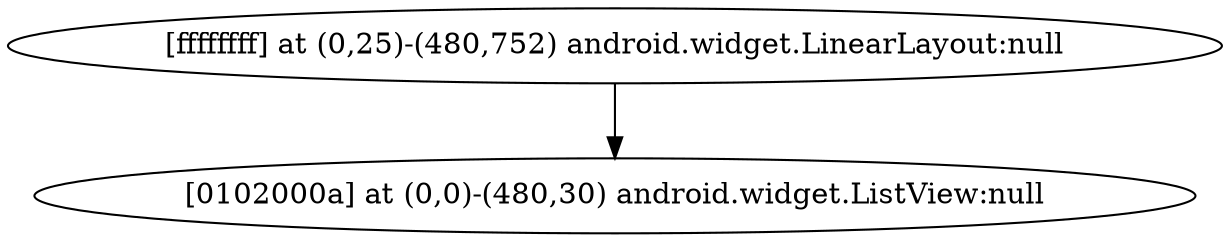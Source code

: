 strict digraph G {
  1 [ label="[ffffffff] at (0,25)-(480,752) android.widget.LinearLayout:null" ];
  2 [ label="[0102000a] at (0,0)-(480,30) android.widget.ListView:null" ];
  1 -> 2;
}
